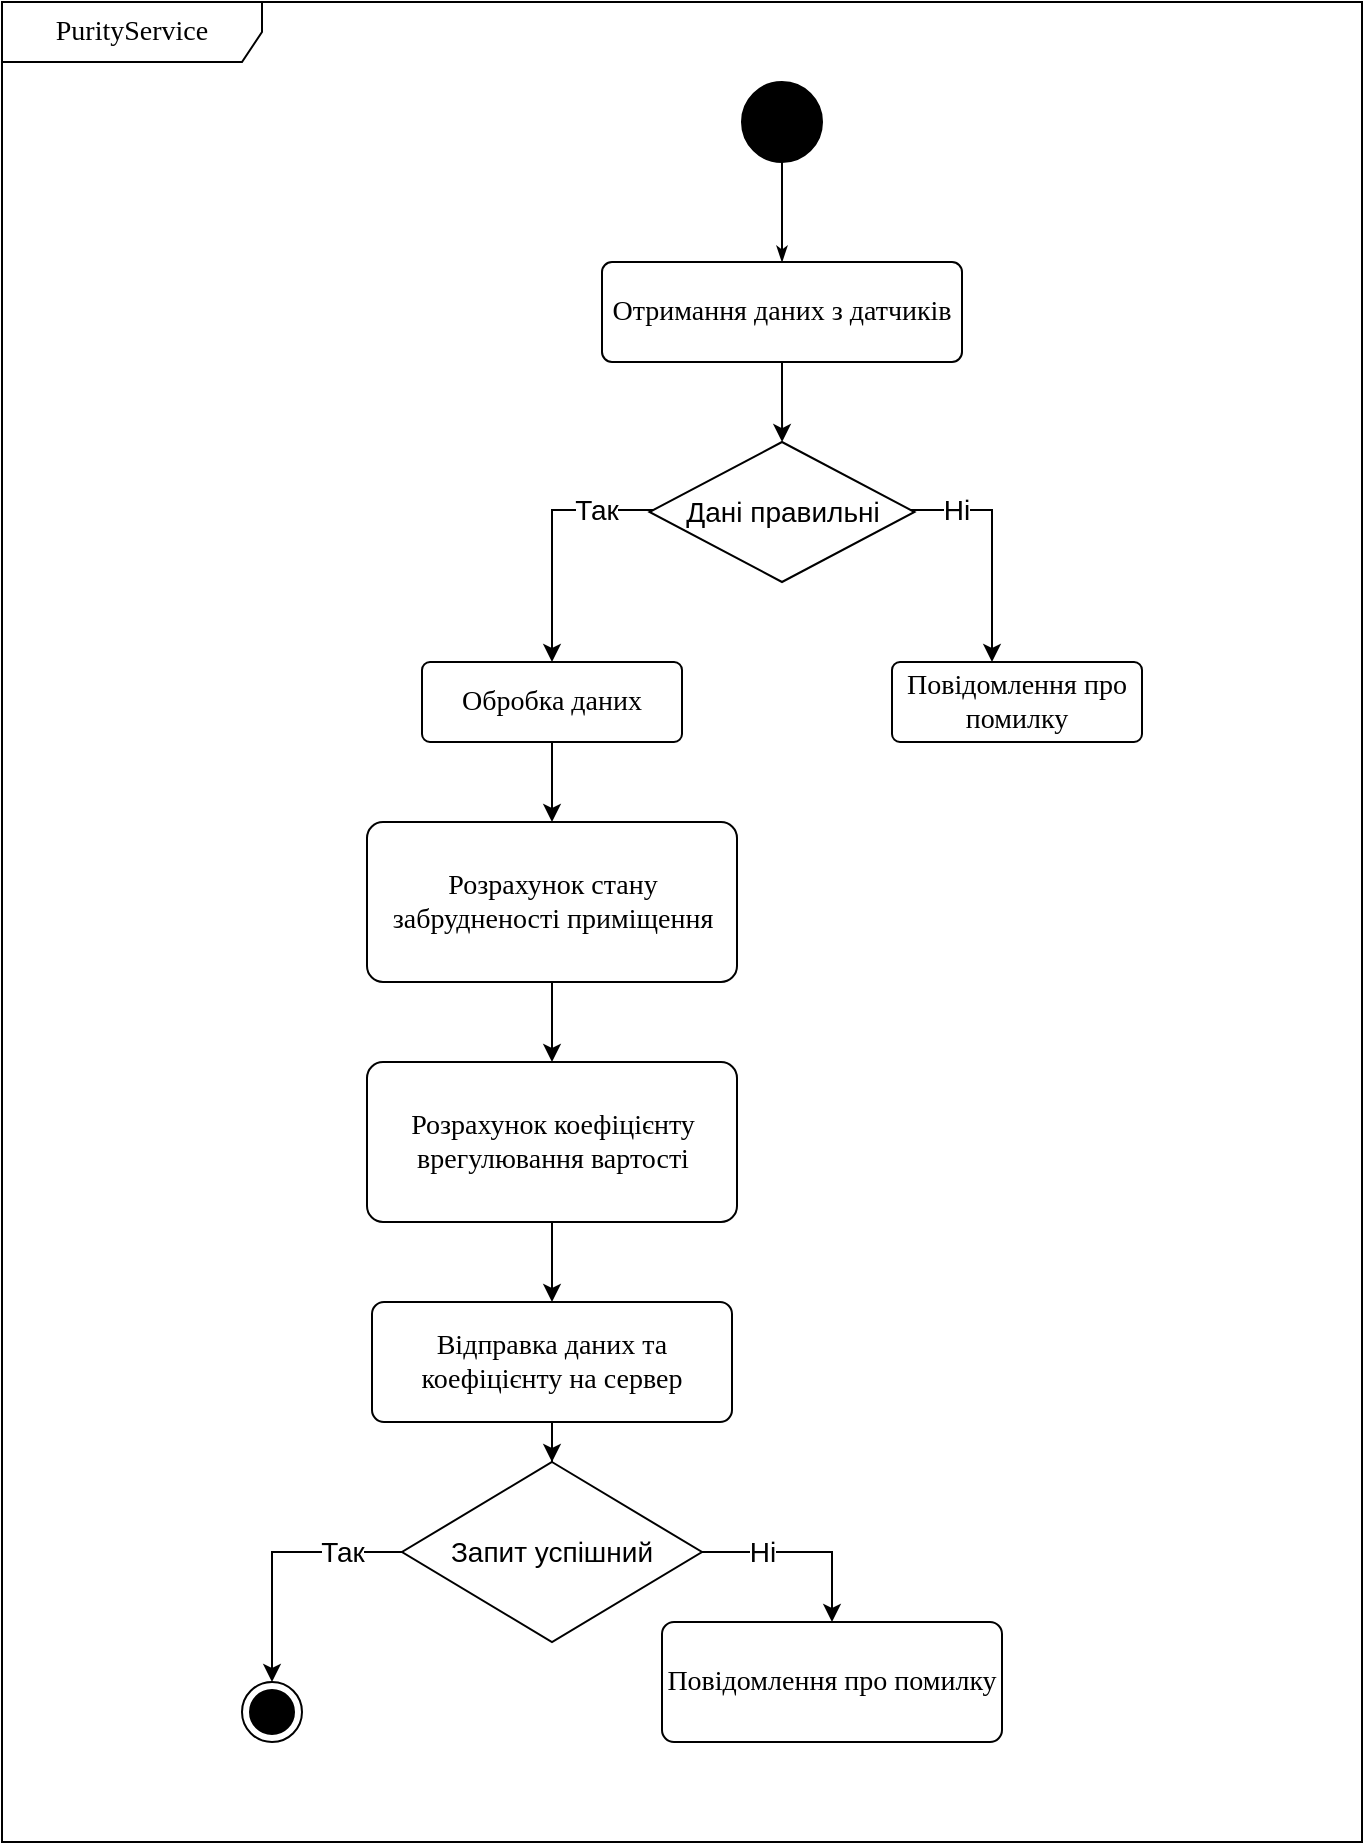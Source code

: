 <mxfile version="14.6.11" type="google"><diagram id="OdaPL60gjycrTcVD2qVi" name="Page-1"><mxGraphModel dx="1038" dy="580" grid="1" gridSize="10" guides="1" tooltips="1" connect="1" arrows="1" fold="1" page="1" pageScale="1" pageWidth="827" pageHeight="1169" math="0" shadow="0"><root><mxCell id="0"/><mxCell id="1" parent="0"/><mxCell id="_3J_I2pf_iDRa1giSWwF-2" value="&lt;font face=&quot;times new roman, serif&quot;&gt;&lt;span style=&quot;font-size: 14px&quot;&gt;PurityService&lt;/span&gt;&lt;/font&gt;" style="shape=umlFrame;whiteSpace=wrap;html=1;width=130;height=30;" parent="1" vertex="1"><mxGeometry x="740" y="20" width="680" height="920" as="geometry"/></mxCell><mxCell id="_3J_I2pf_iDRa1giSWwF-3" value="" style="ellipse;whiteSpace=wrap;html=1;rounded=0;shadow=0;comic=0;labelBackgroundColor=none;strokeWidth=1;fillColor=#000000;fontFamily=Verdana;fontSize=14;align=center;" parent="1" vertex="1"><mxGeometry x="1110.0" y="60" width="40" height="40" as="geometry"/></mxCell><mxCell id="_3J_I2pf_iDRa1giSWwF-4" style="edgeStyle=orthogonalEdgeStyle;rounded=0;orthogonalLoop=1;jettySize=auto;html=1;fontSize=14;fontStyle=0" parent="1" source="_3J_I2pf_iDRa1giSWwF-5" target="_3J_I2pf_iDRa1giSWwF-11" edge="1"><mxGeometry relative="1" as="geometry"/></mxCell><mxCell id="_3J_I2pf_iDRa1giSWwF-5" value="Отримання даних з датчиків" style="rounded=1;whiteSpace=wrap;html=1;shadow=0;comic=0;labelBackgroundColor=none;strokeWidth=1;fontFamily=Verdana;fontSize=14;align=center;arcSize=10;fontStyle=0" parent="1" vertex="1"><mxGeometry x="1040" y="150" width="180" height="50" as="geometry"/></mxCell><mxCell id="_3J_I2pf_iDRa1giSWwF-6" style="edgeStyle=orthogonalEdgeStyle;rounded=0;html=1;labelBackgroundColor=none;startArrow=none;startFill=0;startSize=5;endArrow=classicThin;endFill=1;endSize=5;jettySize=auto;orthogonalLoop=1;strokeWidth=1;fontFamily=Verdana;fontSize=14;fontStyle=0" parent="1" source="_3J_I2pf_iDRa1giSWwF-3" target="_3J_I2pf_iDRa1giSWwF-5" edge="1"><mxGeometry relative="1" as="geometry"/></mxCell><mxCell id="_3J_I2pf_iDRa1giSWwF-7" style="edgeStyle=orthogonalEdgeStyle;rounded=0;orthogonalLoop=1;jettySize=auto;html=1;fontSize=14;fontStyle=0" parent="1" source="_3J_I2pf_iDRa1giSWwF-11" target="_3J_I2pf_iDRa1giSWwF-13" edge="1"><mxGeometry relative="1" as="geometry"><Array as="points"><mxPoint x="1015.0" y="274"/></Array></mxGeometry></mxCell><mxCell id="_3J_I2pf_iDRa1giSWwF-8" value="Так" style="edgeLabel;html=1;align=center;verticalAlign=middle;resizable=0;points=[];fontSize=14;fontStyle=0" parent="_3J_I2pf_iDRa1giSWwF-7" vertex="1" connectable="0"><mxGeometry x="-0.341" relative="1" as="geometry"><mxPoint x="13" as="offset"/></mxGeometry></mxCell><mxCell id="_3J_I2pf_iDRa1giSWwF-9" style="edgeStyle=orthogonalEdgeStyle;rounded=0;orthogonalLoop=1;jettySize=auto;html=1;fontSize=14;fontStyle=0" parent="1" source="_3J_I2pf_iDRa1giSWwF-11" target="_3J_I2pf_iDRa1giSWwF-15" edge="1"><mxGeometry relative="1" as="geometry"><Array as="points"><mxPoint x="1235.0" y="274"/></Array></mxGeometry></mxCell><mxCell id="_3J_I2pf_iDRa1giSWwF-10" value="Ні" style="edgeLabel;html=1;align=center;verticalAlign=middle;resizable=0;points=[];fontSize=14;fontStyle=0" parent="_3J_I2pf_iDRa1giSWwF-9" vertex="1" connectable="0"><mxGeometry x="-0.315" relative="1" as="geometry"><mxPoint x="-18" as="offset"/></mxGeometry></mxCell><mxCell id="_3J_I2pf_iDRa1giSWwF-11" value="Дані правильні" style="rhombus;whiteSpace=wrap;html=1;fontSize=14;fontStyle=0" parent="1" vertex="1"><mxGeometry x="1063.75" y="240" width="132.5" height="70" as="geometry"/></mxCell><mxCell id="rjE1pst3f7WS82W0L0Sd-2" style="edgeStyle=orthogonalEdgeStyle;rounded=0;orthogonalLoop=1;jettySize=auto;html=1;entryX=0.5;entryY=0;entryDx=0;entryDy=0;" edge="1" parent="1" source="_3J_I2pf_iDRa1giSWwF-13" target="rjE1pst3f7WS82W0L0Sd-1"><mxGeometry relative="1" as="geometry"/></mxCell><mxCell id="_3J_I2pf_iDRa1giSWwF-13" value="Обробка даних" style="rounded=1;whiteSpace=wrap;html=1;shadow=0;comic=0;labelBackgroundColor=none;strokeWidth=1;fontFamily=Verdana;fontSize=14;align=center;arcSize=10;fontStyle=0" parent="1" vertex="1"><mxGeometry x="950.0" y="350" width="130" height="40" as="geometry"/></mxCell><mxCell id="_3J_I2pf_iDRa1giSWwF-15" value="Повідомлення про помилку" style="rounded=1;whiteSpace=wrap;html=1;shadow=0;comic=0;labelBackgroundColor=none;strokeWidth=1;fontFamily=Verdana;fontSize=14;align=center;arcSize=50;fontStyle=0" parent="1" vertex="1"><mxGeometry x="1185.0" y="350" width="125" height="40" as="geometry"/></mxCell><mxCell id="_3J_I2pf_iDRa1giSWwF-18" value="&lt;font style=&quot;font-size: 14px&quot;&gt;Розрахунок коефіцієнту врегулювання вартості&lt;/font&gt;" style="rounded=1;whiteSpace=wrap;html=1;shadow=0;comic=0;labelBackgroundColor=none;strokeWidth=1;fontFamily=Verdana;fontSize=14;align=center;arcSize=10;fontStyle=0" parent="1" vertex="1"><mxGeometry x="922.5" y="550" width="185" height="80" as="geometry"/></mxCell><mxCell id="_3J_I2pf_iDRa1giSWwF-19" value="Повідомлення про помилку" style="rounded=1;whiteSpace=wrap;html=1;shadow=0;comic=0;labelBackgroundColor=none;strokeWidth=1;fontFamily=Verdana;fontSize=14;align=center;arcSize=10;fontStyle=0" parent="1" vertex="1"><mxGeometry x="1185.0" y="350" width="125" height="40" as="geometry"/></mxCell><mxCell id="_3J_I2pf_iDRa1giSWwF-42" value="" style="ellipse;html=1;shape=endState;fillColor=#000000;rounded=1;shadow=0;comic=0;labelBackgroundColor=none;fontFamily=Verdana;fontSize=14;fontColor=#000000;align=center;" parent="1" vertex="1"><mxGeometry x="860.0" y="860" width="30" height="30" as="geometry"/></mxCell><mxCell id="2kBhBY7i_mgx94-55mHJ-1" style="edgeStyle=orthogonalEdgeStyle;rounded=0;orthogonalLoop=1;jettySize=auto;html=1;entryX=0.5;entryY=0;entryDx=0;entryDy=0;" parent="1" source="_3J_I2pf_iDRa1giSWwF-45" target="_3J_I2pf_iDRa1giSWwF-50" edge="1"><mxGeometry relative="1" as="geometry"/></mxCell><mxCell id="_3J_I2pf_iDRa1giSWwF-45" value="&lt;font style=&quot;font-size: 14px&quot;&gt;Відправка даних та коефіцієнту на сервер&lt;/font&gt;" style="rounded=1;whiteSpace=wrap;html=1;shadow=0;comic=0;labelBackgroundColor=none;strokeWidth=1;fontFamily=Verdana;fontSize=14;align=center;arcSize=10;fontStyle=0" parent="1" vertex="1"><mxGeometry x="925" y="670" width="180" height="60" as="geometry"/></mxCell><mxCell id="_3J_I2pf_iDRa1giSWwF-48" style="edgeStyle=orthogonalEdgeStyle;rounded=0;orthogonalLoop=1;jettySize=auto;html=1;exitX=1;exitY=0.5;exitDx=0;exitDy=0;entryX=0.5;entryY=0;entryDx=0;entryDy=0;" parent="1" source="_3J_I2pf_iDRa1giSWwF-50" target="_3J_I2pf_iDRa1giSWwF-52" edge="1"><mxGeometry relative="1" as="geometry"/></mxCell><mxCell id="_3J_I2pf_iDRa1giSWwF-49" value="&lt;font style=&quot;font-size: 14px&quot;&gt;Ні&lt;/font&gt;" style="edgeLabel;html=1;align=center;verticalAlign=middle;resizable=0;points=[];" parent="_3J_I2pf_iDRa1giSWwF-48" vertex="1" connectable="0"><mxGeometry x="0.014" y="4" relative="1" as="geometry"><mxPoint x="-20.83" y="4" as="offset"/></mxGeometry></mxCell><mxCell id="2kBhBY7i_mgx94-55mHJ-7" style="edgeStyle=orthogonalEdgeStyle;rounded=0;orthogonalLoop=1;jettySize=auto;html=1;entryX=0.5;entryY=0;entryDx=0;entryDy=0;" parent="1" source="_3J_I2pf_iDRa1giSWwF-50" target="_3J_I2pf_iDRa1giSWwF-42" edge="1"><mxGeometry relative="1" as="geometry"/></mxCell><mxCell id="_3J_I2pf_iDRa1giSWwF-50" value="Запит успішний" style="rhombus;whiteSpace=wrap;html=1;fontSize=14;fontStyle=0" parent="1" vertex="1"><mxGeometry x="940" y="750" width="150" height="90" as="geometry"/></mxCell><mxCell id="_3J_I2pf_iDRa1giSWwF-52" value="&lt;font style=&quot;font-size: 14px&quot;&gt;Повідомлення про помилку&lt;/font&gt;" style="rounded=1;whiteSpace=wrap;html=1;shadow=0;comic=0;labelBackgroundColor=none;strokeWidth=1;fontFamily=Verdana;fontSize=14;align=center;arcSize=10;fontStyle=0" parent="1" vertex="1"><mxGeometry x="1070" y="830" width="170" height="60" as="geometry"/></mxCell><mxCell id="_3J_I2pf_iDRa1giSWwF-55" style="edgeStyle=orthogonalEdgeStyle;rounded=0;orthogonalLoop=1;jettySize=auto;html=1;exitX=0.5;exitY=1;exitDx=0;exitDy=0;entryX=0.5;entryY=0;entryDx=0;entryDy=0;" parent="1" source="_3J_I2pf_iDRa1giSWwF-18" target="_3J_I2pf_iDRa1giSWwF-45" edge="1"><mxGeometry relative="1" as="geometry"/></mxCell><mxCell id="2kBhBY7i_mgx94-55mHJ-8" value="Так" style="edgeLabel;html=1;align=center;verticalAlign=middle;resizable=0;points=[];fontSize=14;fontStyle=0" parent="1" vertex="1" connectable="0"><mxGeometry x="910.0" y="795" as="geometry"/></mxCell><mxCell id="rjE1pst3f7WS82W0L0Sd-3" style="edgeStyle=orthogonalEdgeStyle;rounded=0;orthogonalLoop=1;jettySize=auto;html=1;entryX=0.5;entryY=0;entryDx=0;entryDy=0;" edge="1" parent="1" source="rjE1pst3f7WS82W0L0Sd-1" target="_3J_I2pf_iDRa1giSWwF-18"><mxGeometry relative="1" as="geometry"/></mxCell><mxCell id="rjE1pst3f7WS82W0L0Sd-1" value="&lt;font style=&quot;font-size: 14px&quot;&gt;Розрахунок стану забрудненості приміщення&lt;/font&gt;" style="rounded=1;whiteSpace=wrap;html=1;shadow=0;comic=0;labelBackgroundColor=none;strokeWidth=1;fontFamily=Verdana;fontSize=14;align=center;arcSize=10;fontStyle=0" vertex="1" parent="1"><mxGeometry x="922.5" y="430" width="185" height="80" as="geometry"/></mxCell></root></mxGraphModel></diagram></mxfile>